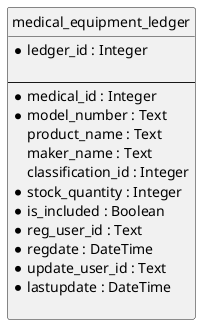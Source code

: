 @startuml
'-------------------------------------------
'Table Name  : medical_equipment_ledger
'Description : 医療機関別機器台帳（オンプレミス側PostgreSQLのtblhpmelistから集約されたデータ）
'
'[ChangeLog]

'  v1.0.0 (2025-08-08)
'  - [Claude Code] 機器台帳テーブル作成（オンプレミス側PostgreSQL機器台帳からの集約データ保管用）

'  v1.0.1 (2025-08-22)
'  - [H.Miyazawa] ユーザーIDをintegerからtextに変更。

'[Note]
'  - 2025-08-22 : generate_dbdesign_artifacts.pyによる自動生成
'-------------------------------------------
hide circle

entity "medical_equipment_ledger" as e01 {
  * ledger_id : Integer

  --
  * medical_id : Integer
  * model_number : Text
    product_name : Text
    maker_name : Text
    classification_id : Integer
  * stock_quantity : Integer
  * is_included : Boolean
  * reg_user_id : Text
  * regdate : DateTime
  * update_user_id : Text
  * lastupdate : DateTime

}
@enduml